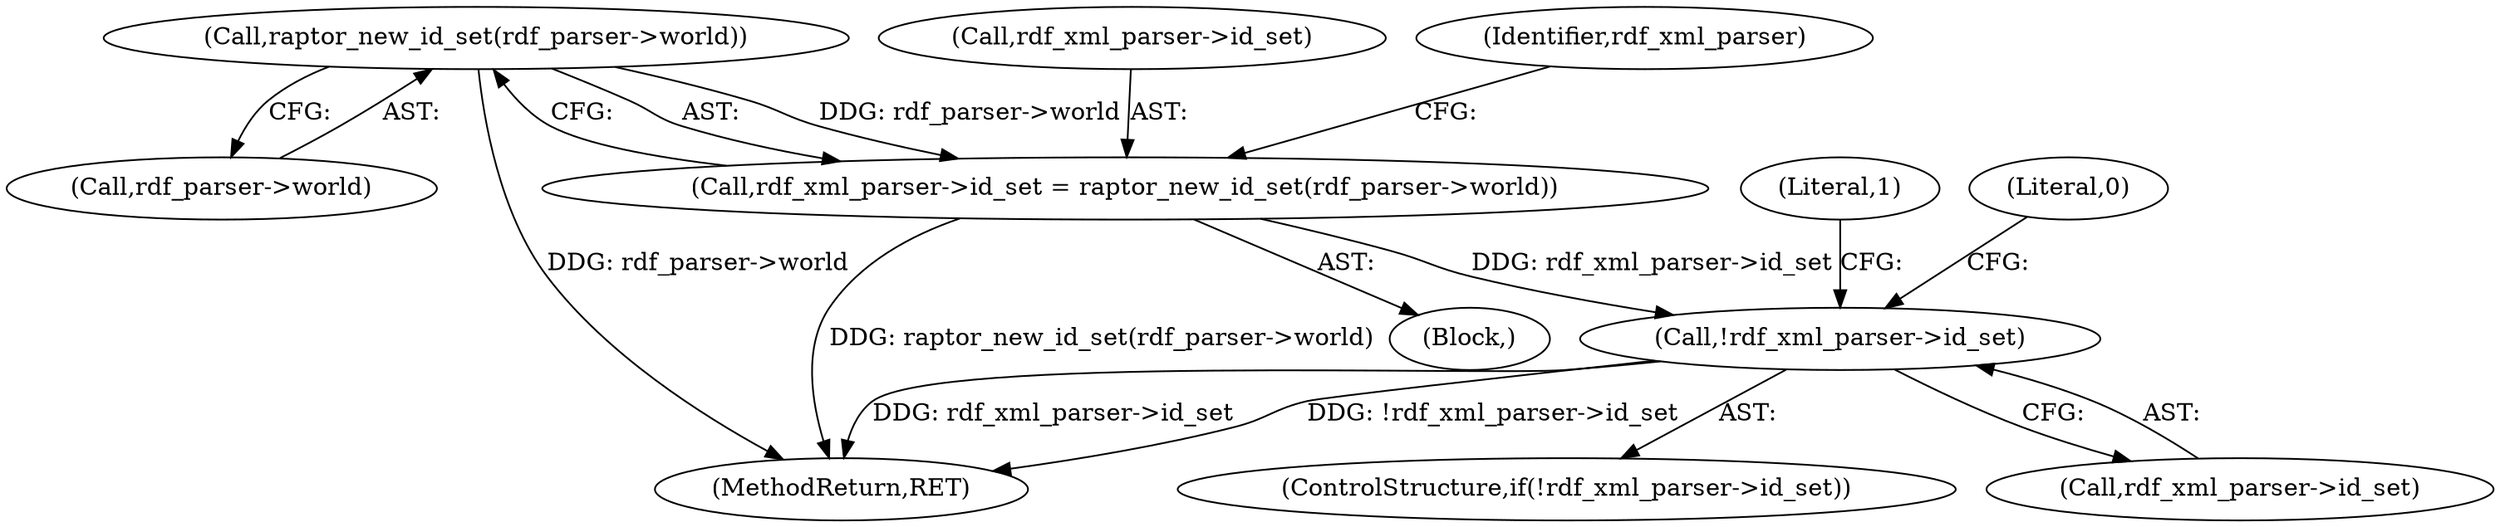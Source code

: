 digraph "0_raptor_a676f235309a59d4aa78eeffd2574ae5d341fcb0_2@pointer" {
"1000205" [label="(Call,raptor_new_id_set(rdf_parser->world))"];
"1000201" [label="(Call,rdf_xml_parser->id_set = raptor_new_id_set(rdf_parser->world))"];
"1000210" [label="(Call,!rdf_xml_parser->id_set)"];
"1000211" [label="(Call,rdf_xml_parser->id_set)"];
"1000206" [label="(Call,rdf_parser->world)"];
"1000215" [label="(Literal,1)"];
"1000205" [label="(Call,raptor_new_id_set(rdf_parser->world))"];
"1000202" [label="(Call,rdf_xml_parser->id_set)"];
"1000218" [label="(MethodReturn,RET)"];
"1000201" [label="(Call,rdf_xml_parser->id_set = raptor_new_id_set(rdf_parser->world))"];
"1000209" [label="(ControlStructure,if(!rdf_xml_parser->id_set))"];
"1000200" [label="(Block,)"];
"1000212" [label="(Identifier,rdf_xml_parser)"];
"1000210" [label="(Call,!rdf_xml_parser->id_set)"];
"1000217" [label="(Literal,0)"];
"1000205" -> "1000201"  [label="AST: "];
"1000205" -> "1000206"  [label="CFG: "];
"1000206" -> "1000205"  [label="AST: "];
"1000201" -> "1000205"  [label="CFG: "];
"1000205" -> "1000218"  [label="DDG: rdf_parser->world"];
"1000205" -> "1000201"  [label="DDG: rdf_parser->world"];
"1000201" -> "1000200"  [label="AST: "];
"1000202" -> "1000201"  [label="AST: "];
"1000212" -> "1000201"  [label="CFG: "];
"1000201" -> "1000218"  [label="DDG: raptor_new_id_set(rdf_parser->world)"];
"1000201" -> "1000210"  [label="DDG: rdf_xml_parser->id_set"];
"1000210" -> "1000209"  [label="AST: "];
"1000210" -> "1000211"  [label="CFG: "];
"1000211" -> "1000210"  [label="AST: "];
"1000215" -> "1000210"  [label="CFG: "];
"1000217" -> "1000210"  [label="CFG: "];
"1000210" -> "1000218"  [label="DDG: rdf_xml_parser->id_set"];
"1000210" -> "1000218"  [label="DDG: !rdf_xml_parser->id_set"];
}
